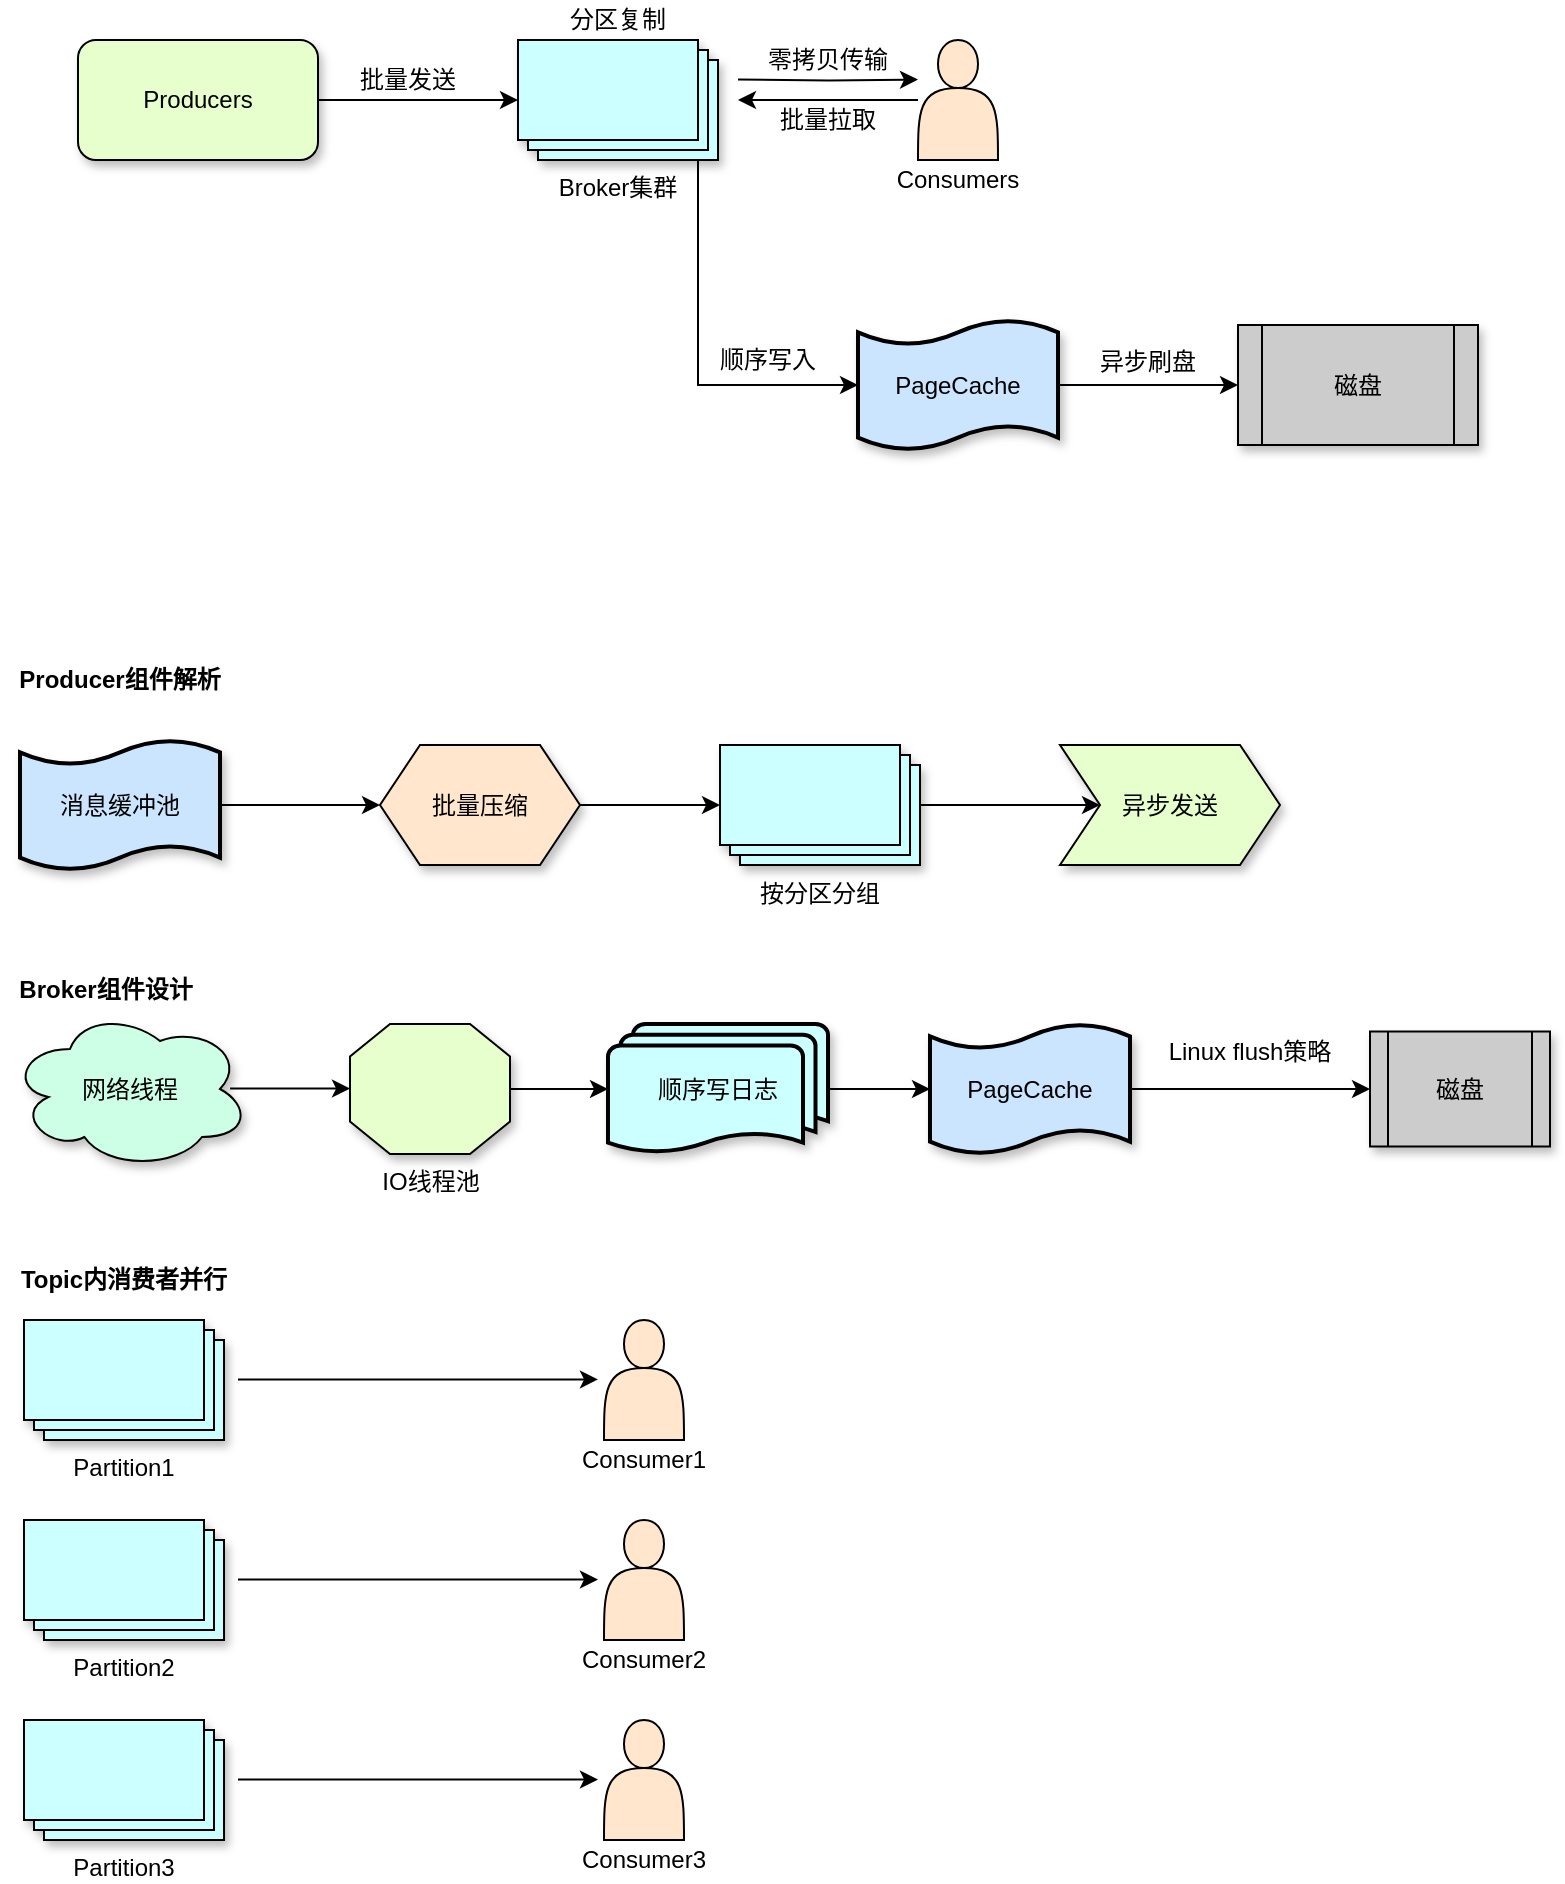 <mxfile version="28.0.7">
  <diagram name="第 1 页" id="rlAudVQ4h7Or6-Ryqs-e">
    <mxGraphModel dx="1479" dy="719" grid="1" gridSize="10" guides="1" tooltips="1" connect="1" arrows="1" fold="1" page="1" pageScale="1" pageWidth="827" pageHeight="1169" math="0" shadow="0">
      <root>
        <mxCell id="0" />
        <mxCell id="1" parent="0" />
        <mxCell id="WnlR4y82hD0AbVqCJ0Hk-26" value="" style="group" parent="1" vertex="1" connectable="0">
          <mxGeometry x="64" y="100" width="700" height="230" as="geometry" />
        </mxCell>
        <mxCell id="WnlR4y82hD0AbVqCJ0Hk-10" style="edgeStyle=orthogonalEdgeStyle;rounded=0;orthogonalLoop=1;jettySize=auto;html=1;" parent="WnlR4y82hD0AbVqCJ0Hk-26" source="WnlR4y82hD0AbVqCJ0Hk-3" target="WnlR4y82hD0AbVqCJ0Hk-4" edge="1">
          <mxGeometry relative="1" as="geometry" />
        </mxCell>
        <mxCell id="WnlR4y82hD0AbVqCJ0Hk-3" value="Producers" style="rounded=1;whiteSpace=wrap;html=1;shadow=1;fillColor=#E6FFCC;" parent="WnlR4y82hD0AbVqCJ0Hk-26" vertex="1">
          <mxGeometry y="20" width="120" height="60" as="geometry" />
        </mxCell>
        <mxCell id="WnlR4y82hD0AbVqCJ0Hk-4" value="Broker集群" style="verticalLabelPosition=bottom;verticalAlign=top;html=1;shape=mxgraph.basic.layered_rect;dx=10;outlineConnect=0;whiteSpace=wrap;shadow=1;fillColor=#CCFFFF;" parent="WnlR4y82hD0AbVqCJ0Hk-26" vertex="1">
          <mxGeometry x="220" y="20" width="100" height="60" as="geometry" />
        </mxCell>
        <mxCell id="WnlR4y82hD0AbVqCJ0Hk-5" value="" style="shape=actor;whiteSpace=wrap;html=1;fillColor=#FFE6CC;" parent="WnlR4y82hD0AbVqCJ0Hk-26" vertex="1">
          <mxGeometry x="420" y="20" width="40" height="60" as="geometry" />
        </mxCell>
        <mxCell id="WnlR4y82hD0AbVqCJ0Hk-21" style="edgeStyle=orthogonalEdgeStyle;rounded=0;orthogonalLoop=1;jettySize=auto;html=1;entryX=0;entryY=0.5;entryDx=0;entryDy=0;" parent="WnlR4y82hD0AbVqCJ0Hk-26" source="WnlR4y82hD0AbVqCJ0Hk-6" edge="1">
          <mxGeometry relative="1" as="geometry">
            <mxPoint x="580" y="192.5" as="targetPoint" />
          </mxGeometry>
        </mxCell>
        <mxCell id="WnlR4y82hD0AbVqCJ0Hk-6" value="PageCache" style="shape=tape;whiteSpace=wrap;html=1;strokeWidth=2;size=0.19;shadow=1;fillColor=#CCE5FF;" parent="WnlR4y82hD0AbVqCJ0Hk-26" vertex="1">
          <mxGeometry x="390" y="160" width="100" height="65" as="geometry" />
        </mxCell>
        <mxCell id="WnlR4y82hD0AbVqCJ0Hk-11" value="批量发送" style="text;strokeColor=none;align=center;fillColor=none;html=1;verticalAlign=middle;whiteSpace=wrap;rounded=0;" parent="WnlR4y82hD0AbVqCJ0Hk-26" vertex="1">
          <mxGeometry x="140" y="30" width="50" height="20" as="geometry" />
        </mxCell>
        <mxCell id="WnlR4y82hD0AbVqCJ0Hk-16" value="Consumers" style="text;strokeColor=none;align=center;fillColor=none;html=1;verticalAlign=middle;whiteSpace=wrap;rounded=0;" parent="WnlR4y82hD0AbVqCJ0Hk-26" vertex="1">
          <mxGeometry x="405" y="80" width="70" height="20" as="geometry" />
        </mxCell>
        <mxCell id="WnlR4y82hD0AbVqCJ0Hk-17" value="分区复制" style="text;strokeColor=none;align=center;fillColor=none;html=1;verticalAlign=middle;whiteSpace=wrap;rounded=0;" parent="WnlR4y82hD0AbVqCJ0Hk-26" vertex="1">
          <mxGeometry x="245" width="50" height="20" as="geometry" />
        </mxCell>
        <mxCell id="WnlR4y82hD0AbVqCJ0Hk-19" style="edgeStyle=orthogonalEdgeStyle;rounded=0;orthogonalLoop=1;jettySize=auto;html=1;entryX=0;entryY=0.5;entryDx=0;entryDy=0;entryPerimeter=0;exitX=0;exitY=0;exitDx=100;exitDy=60;exitPerimeter=0;" parent="WnlR4y82hD0AbVqCJ0Hk-26" source="WnlR4y82hD0AbVqCJ0Hk-4" target="WnlR4y82hD0AbVqCJ0Hk-6" edge="1">
          <mxGeometry relative="1" as="geometry">
            <Array as="points">
              <mxPoint x="310" y="80" />
              <mxPoint x="310" y="193" />
            </Array>
          </mxGeometry>
        </mxCell>
        <mxCell id="WnlR4y82hD0AbVqCJ0Hk-20" value="顺序写入" style="text;strokeColor=none;align=center;fillColor=none;html=1;verticalAlign=middle;whiteSpace=wrap;rounded=0;" parent="WnlR4y82hD0AbVqCJ0Hk-26" vertex="1">
          <mxGeometry x="320" y="170" width="50" height="20" as="geometry" />
        </mxCell>
        <mxCell id="WnlR4y82hD0AbVqCJ0Hk-22" value="异步刷盘" style="text;strokeColor=none;align=center;fillColor=none;html=1;verticalAlign=middle;whiteSpace=wrap;rounded=0;" parent="WnlR4y82hD0AbVqCJ0Hk-26" vertex="1">
          <mxGeometry x="510" y="172.5" width="50" height="17.5" as="geometry" />
        </mxCell>
        <mxCell id="WnlR4y82hD0AbVqCJ0Hk-24" value="磁盘" style="shape=process;whiteSpace=wrap;html=1;backgroundOutline=1;shadow=1;fillColor=#CCCCCC;" parent="WnlR4y82hD0AbVqCJ0Hk-26" vertex="1">
          <mxGeometry x="580" y="162.5" width="120" height="60" as="geometry" />
        </mxCell>
        <mxCell id="WnlR4y82hD0AbVqCJ0Hk-25" value="" style="group" parent="WnlR4y82hD0AbVqCJ0Hk-26" vertex="1" connectable="0">
          <mxGeometry x="330" y="20" width="90" height="50" as="geometry" />
        </mxCell>
        <mxCell id="WnlR4y82hD0AbVqCJ0Hk-12" style="edgeStyle=orthogonalEdgeStyle;rounded=0;orthogonalLoop=1;jettySize=auto;html=1;exitX=0;exitY=0;exitDx=100;exitDy=22.5;exitPerimeter=0;" parent="WnlR4y82hD0AbVqCJ0Hk-25" edge="1">
          <mxGeometry relative="1" as="geometry">
            <mxPoint x="90" y="19.8" as="targetPoint" />
            <mxPoint y="19.7" as="sourcePoint" />
          </mxGeometry>
        </mxCell>
        <mxCell id="WnlR4y82hD0AbVqCJ0Hk-13" style="edgeStyle=orthogonalEdgeStyle;rounded=0;orthogonalLoop=1;jettySize=auto;html=1;" parent="WnlR4y82hD0AbVqCJ0Hk-25" edge="1">
          <mxGeometry relative="1" as="geometry">
            <mxPoint x="90" y="30" as="sourcePoint" />
            <mxPoint y="30.0" as="targetPoint" />
            <Array as="points">
              <mxPoint x="40" y="30" />
              <mxPoint x="40" y="30" />
            </Array>
          </mxGeometry>
        </mxCell>
        <mxCell id="WnlR4y82hD0AbVqCJ0Hk-14" value="零拷贝传输" style="text;strokeColor=none;align=center;fillColor=none;html=1;verticalAlign=middle;whiteSpace=wrap;rounded=0;" parent="WnlR4y82hD0AbVqCJ0Hk-25" vertex="1">
          <mxGeometry x="10" width="70" height="20" as="geometry" />
        </mxCell>
        <mxCell id="WnlR4y82hD0AbVqCJ0Hk-15" value="批量拉取" style="text;strokeColor=none;align=center;fillColor=none;html=1;verticalAlign=middle;whiteSpace=wrap;rounded=0;" parent="WnlR4y82hD0AbVqCJ0Hk-25" vertex="1">
          <mxGeometry x="17" y="30" width="56" height="20" as="geometry" />
        </mxCell>
        <mxCell id="WnlR4y82hD0AbVqCJ0Hk-44" value="" style="group" parent="1" vertex="1" connectable="0">
          <mxGeometry x="30" y="430" width="635" height="105" as="geometry" />
        </mxCell>
        <mxCell id="WnlR4y82hD0AbVqCJ0Hk-40" style="edgeStyle=orthogonalEdgeStyle;rounded=0;orthogonalLoop=1;jettySize=auto;html=1;entryX=0;entryY=0.5;entryDx=0;entryDy=0;" parent="WnlR4y82hD0AbVqCJ0Hk-44" source="WnlR4y82hD0AbVqCJ0Hk-30" target="WnlR4y82hD0AbVqCJ0Hk-35" edge="1">
          <mxGeometry relative="1" as="geometry" />
        </mxCell>
        <mxCell id="WnlR4y82hD0AbVqCJ0Hk-30" value="消息缓冲池" style="shape=tape;whiteSpace=wrap;html=1;strokeWidth=2;size=0.19;fillColor=#CCE5FF;shadow=1;" parent="WnlR4y82hD0AbVqCJ0Hk-44" vertex="1">
          <mxGeometry x="5" y="40" width="100" height="65" as="geometry" />
        </mxCell>
        <mxCell id="WnlR4y82hD0AbVqCJ0Hk-41" style="edgeStyle=orthogonalEdgeStyle;rounded=0;orthogonalLoop=1;jettySize=auto;html=1;" parent="WnlR4y82hD0AbVqCJ0Hk-44" source="WnlR4y82hD0AbVqCJ0Hk-35" target="WnlR4y82hD0AbVqCJ0Hk-38" edge="1">
          <mxGeometry relative="1" as="geometry" />
        </mxCell>
        <mxCell id="WnlR4y82hD0AbVqCJ0Hk-35" value="批量压缩" style="shape=hexagon;perimeter=hexagonPerimeter2;whiteSpace=wrap;html=1;fixedSize=1;fillColor=#FFE6CC;shadow=1;" parent="WnlR4y82hD0AbVqCJ0Hk-44" vertex="1">
          <mxGeometry x="185" y="42.5" width="100" height="60" as="geometry" />
        </mxCell>
        <mxCell id="WnlR4y82hD0AbVqCJ0Hk-42" style="edgeStyle=orthogonalEdgeStyle;rounded=0;orthogonalLoop=1;jettySize=auto;html=1;" parent="WnlR4y82hD0AbVqCJ0Hk-44" source="WnlR4y82hD0AbVqCJ0Hk-38" target="WnlR4y82hD0AbVqCJ0Hk-39" edge="1">
          <mxGeometry relative="1" as="geometry" />
        </mxCell>
        <mxCell id="WnlR4y82hD0AbVqCJ0Hk-38" value="按分区分组" style="verticalLabelPosition=bottom;verticalAlign=top;html=1;shape=mxgraph.basic.layered_rect;dx=10;outlineConnect=0;whiteSpace=wrap;fillColor=#CCFFFF;shadow=1;" parent="WnlR4y82hD0AbVqCJ0Hk-44" vertex="1">
          <mxGeometry x="355" y="42.5" width="100" height="60" as="geometry" />
        </mxCell>
        <mxCell id="WnlR4y82hD0AbVqCJ0Hk-39" value="异步发送" style="shape=step;perimeter=stepPerimeter;whiteSpace=wrap;html=1;fixedSize=1;fillColor=#E6FFCC;shadow=1;" parent="WnlR4y82hD0AbVqCJ0Hk-44" vertex="1">
          <mxGeometry x="525" y="42.5" width="110" height="60" as="geometry" />
        </mxCell>
        <mxCell id="WnlR4y82hD0AbVqCJ0Hk-43" value="&lt;b&gt;Producer组件解析&lt;/b&gt;" style="text;strokeColor=none;align=center;fillColor=none;html=1;verticalAlign=middle;whiteSpace=wrap;rounded=0;" parent="WnlR4y82hD0AbVqCJ0Hk-44" vertex="1">
          <mxGeometry width="110" height="20" as="geometry" />
        </mxCell>
        <mxCell id="CIMbJofhmWd3QH-cJI4E-21" value="" style="group" vertex="1" connectable="0" parent="1">
          <mxGeometry x="30" y="730" width="352" height="310" as="geometry" />
        </mxCell>
        <mxCell id="CIMbJofhmWd3QH-cJI4E-14" value="&lt;b&gt;Topic内消费者并行&lt;/b&gt;" style="text;strokeColor=none;align=center;fillColor=none;html=1;verticalAlign=middle;whiteSpace=wrap;rounded=0;" vertex="1" parent="CIMbJofhmWd3QH-cJI4E-21">
          <mxGeometry width="114" height="20" as="geometry" />
        </mxCell>
        <mxCell id="CIMbJofhmWd3QH-cJI4E-20" value="" style="group" vertex="1" connectable="0" parent="CIMbJofhmWd3QH-cJI4E-21">
          <mxGeometry x="7" y="30" width="345" height="280" as="geometry" />
        </mxCell>
        <mxCell id="CIMbJofhmWd3QH-cJI4E-17" style="edgeStyle=orthogonalEdgeStyle;rounded=0;orthogonalLoop=1;jettySize=auto;html=1;" edge="1" parent="CIMbJofhmWd3QH-cJI4E-20">
          <mxGeometry relative="1" as="geometry">
            <mxPoint x="287" y="29.74" as="targetPoint" />
            <mxPoint x="107" y="29.74" as="sourcePoint" />
          </mxGeometry>
        </mxCell>
        <mxCell id="CIMbJofhmWd3QH-cJI4E-1" value="Partition1" style="verticalLabelPosition=bottom;verticalAlign=top;html=1;shape=mxgraph.basic.layered_rect;dx=10;outlineConnect=0;whiteSpace=wrap;shadow=1;fillColor=#CCFFFF;" vertex="1" parent="CIMbJofhmWd3QH-cJI4E-20">
          <mxGeometry width="100" height="60" as="geometry" />
        </mxCell>
        <mxCell id="CIMbJofhmWd3QH-cJI4E-2" value="Partition2" style="verticalLabelPosition=bottom;verticalAlign=top;html=1;shape=mxgraph.basic.layered_rect;dx=10;outlineConnect=0;whiteSpace=wrap;fillColor=#CCFFFF;shadow=1;" vertex="1" parent="CIMbJofhmWd3QH-cJI4E-20">
          <mxGeometry y="100" width="100" height="60" as="geometry" />
        </mxCell>
        <mxCell id="CIMbJofhmWd3QH-cJI4E-3" value="Partition3" style="verticalLabelPosition=bottom;verticalAlign=top;html=1;shape=mxgraph.basic.layered_rect;dx=10;outlineConnect=0;whiteSpace=wrap;fillColor=#CCFFFF;shadow=1;" vertex="1" parent="CIMbJofhmWd3QH-cJI4E-20">
          <mxGeometry y="200" width="100" height="60" as="geometry" />
        </mxCell>
        <mxCell id="CIMbJofhmWd3QH-cJI4E-4" value="" style="shape=actor;whiteSpace=wrap;html=1;fillColor=#FFE6CC;" vertex="1" parent="CIMbJofhmWd3QH-cJI4E-20">
          <mxGeometry x="290" width="40" height="60" as="geometry" />
        </mxCell>
        <mxCell id="CIMbJofhmWd3QH-cJI4E-7" value="Consumer1" style="text;strokeColor=none;align=center;fillColor=none;html=1;verticalAlign=middle;whiteSpace=wrap;rounded=0;" vertex="1" parent="CIMbJofhmWd3QH-cJI4E-20">
          <mxGeometry x="275" y="60" width="70" height="20" as="geometry" />
        </mxCell>
        <mxCell id="CIMbJofhmWd3QH-cJI4E-5" value="" style="shape=actor;whiteSpace=wrap;html=1;fillColor=#FFE6CC;" vertex="1" parent="CIMbJofhmWd3QH-cJI4E-20">
          <mxGeometry x="290" y="100" width="40" height="60" as="geometry" />
        </mxCell>
        <mxCell id="CIMbJofhmWd3QH-cJI4E-8" value="Consumer2" style="text;strokeColor=none;align=center;fillColor=none;html=1;verticalAlign=middle;whiteSpace=wrap;rounded=0;" vertex="1" parent="CIMbJofhmWd3QH-cJI4E-20">
          <mxGeometry x="275" y="160" width="70" height="20" as="geometry" />
        </mxCell>
        <mxCell id="CIMbJofhmWd3QH-cJI4E-6" value="" style="shape=actor;whiteSpace=wrap;html=1;fillColor=#FFE6CC;" vertex="1" parent="CIMbJofhmWd3QH-cJI4E-20">
          <mxGeometry x="290" y="200" width="40" height="60" as="geometry" />
        </mxCell>
        <mxCell id="CIMbJofhmWd3QH-cJI4E-9" value="Consumer3" style="text;strokeColor=none;align=center;fillColor=none;html=1;verticalAlign=middle;whiteSpace=wrap;rounded=0;" vertex="1" parent="CIMbJofhmWd3QH-cJI4E-20">
          <mxGeometry x="275" y="260" width="70" height="20" as="geometry" />
        </mxCell>
        <mxCell id="CIMbJofhmWd3QH-cJI4E-18" style="edgeStyle=orthogonalEdgeStyle;rounded=0;orthogonalLoop=1;jettySize=auto;html=1;" edge="1" parent="CIMbJofhmWd3QH-cJI4E-20">
          <mxGeometry relative="1" as="geometry">
            <mxPoint x="287" y="129.76" as="targetPoint" />
            <mxPoint x="107" y="129.76" as="sourcePoint" />
          </mxGeometry>
        </mxCell>
        <mxCell id="CIMbJofhmWd3QH-cJI4E-19" style="edgeStyle=orthogonalEdgeStyle;rounded=0;orthogonalLoop=1;jettySize=auto;html=1;" edge="1" parent="CIMbJofhmWd3QH-cJI4E-20">
          <mxGeometry relative="1" as="geometry">
            <mxPoint x="287" y="229.76" as="targetPoint" />
            <mxPoint x="107" y="229.76" as="sourcePoint" />
          </mxGeometry>
        </mxCell>
        <mxCell id="CIMbJofhmWd3QH-cJI4E-22" value="" style="group" vertex="1" connectable="0" parent="1">
          <mxGeometry x="30" y="584.5" width="770" height="100" as="geometry" />
        </mxCell>
        <mxCell id="WnlR4y82hD0AbVqCJ0Hk-60" value="" style="group" parent="CIMbJofhmWd3QH-cJI4E-22" vertex="1" connectable="0">
          <mxGeometry y="20" width="770" height="80" as="geometry" />
        </mxCell>
        <mxCell id="WnlR4y82hD0AbVqCJ0Hk-47" value="网络线程" style="ellipse;shape=cloud;whiteSpace=wrap;html=1;shadow=1;fillColor=#CCFFE6;" parent="WnlR4y82hD0AbVqCJ0Hk-60" vertex="1">
          <mxGeometry width="120" height="80" as="geometry" />
        </mxCell>
        <mxCell id="WnlR4y82hD0AbVqCJ0Hk-48" value="顺序写日志" style="strokeWidth=2;html=1;shape=mxgraph.flowchart.multi-document;whiteSpace=wrap;shadow=1;fillColor=#CCFFFF;" parent="WnlR4y82hD0AbVqCJ0Hk-60" vertex="1">
          <mxGeometry x="299" y="7.5" width="110" height="65" as="geometry" />
        </mxCell>
        <mxCell id="WnlR4y82hD0AbVqCJ0Hk-56" style="edgeStyle=orthogonalEdgeStyle;rounded=0;orthogonalLoop=1;jettySize=auto;html=1;entryX=0;entryY=0.5;entryDx=0;entryDy=0;" parent="WnlR4y82hD0AbVqCJ0Hk-60" source="WnlR4y82hD0AbVqCJ0Hk-49" target="WnlR4y82hD0AbVqCJ0Hk-50" edge="1">
          <mxGeometry relative="1" as="geometry" />
        </mxCell>
        <mxCell id="WnlR4y82hD0AbVqCJ0Hk-49" value="PageCache" style="shape=tape;whiteSpace=wrap;html=1;strokeWidth=2;size=0.19;shadow=1;fillColor=#CCE5FF;" parent="WnlR4y82hD0AbVqCJ0Hk-60" vertex="1">
          <mxGeometry x="460" y="7.5" width="100" height="65" as="geometry" />
        </mxCell>
        <mxCell id="WnlR4y82hD0AbVqCJ0Hk-50" value="磁盘" style="shape=process;whiteSpace=wrap;html=1;backgroundOutline=1;shadow=1;fillColor=#CCCCCC;" parent="WnlR4y82hD0AbVqCJ0Hk-60" vertex="1">
          <mxGeometry x="680" y="11.25" width="90" height="57.5" as="geometry" />
        </mxCell>
        <mxCell id="WnlR4y82hD0AbVqCJ0Hk-52" value="IO线程池" style="verticalLabelPosition=bottom;verticalAlign=top;html=1;shape=mxgraph.basic.polygon;polyCoords=[[0.25,0],[0.75,0],[1,0.25],[1,0.75],[0.75,1],[0.25,1],[0,0.75],[0,0.25]];polyline=0;shadow=1;fillColor=#E6FFCC;" parent="WnlR4y82hD0AbVqCJ0Hk-60" vertex="1">
          <mxGeometry x="170" y="7.5" width="80" height="65" as="geometry" />
        </mxCell>
        <mxCell id="WnlR4y82hD0AbVqCJ0Hk-53" style="edgeStyle=orthogonalEdgeStyle;rounded=0;orthogonalLoop=1;jettySize=auto;html=1;entryX=0;entryY=0.5;entryDx=0;entryDy=0;entryPerimeter=0;exitX=0.917;exitY=0.497;exitDx=0;exitDy=0;exitPerimeter=0;" parent="WnlR4y82hD0AbVqCJ0Hk-60" source="WnlR4y82hD0AbVqCJ0Hk-47" edge="1">
          <mxGeometry relative="1" as="geometry">
            <mxPoint x="120" y="39.8" as="sourcePoint" />
            <mxPoint x="170" y="39.8" as="targetPoint" />
          </mxGeometry>
        </mxCell>
        <mxCell id="WnlR4y82hD0AbVqCJ0Hk-54" style="edgeStyle=orthogonalEdgeStyle;rounded=0;orthogonalLoop=1;jettySize=auto;html=1;entryX=0;entryY=0.5;entryDx=0;entryDy=0;entryPerimeter=0;" parent="WnlR4y82hD0AbVqCJ0Hk-60" source="WnlR4y82hD0AbVqCJ0Hk-52" target="WnlR4y82hD0AbVqCJ0Hk-48" edge="1">
          <mxGeometry relative="1" as="geometry" />
        </mxCell>
        <mxCell id="WnlR4y82hD0AbVqCJ0Hk-55" style="edgeStyle=orthogonalEdgeStyle;rounded=0;orthogonalLoop=1;jettySize=auto;html=1;entryX=0;entryY=0.5;entryDx=0;entryDy=0;entryPerimeter=0;" parent="WnlR4y82hD0AbVqCJ0Hk-60" source="WnlR4y82hD0AbVqCJ0Hk-48" target="WnlR4y82hD0AbVqCJ0Hk-49" edge="1">
          <mxGeometry relative="1" as="geometry" />
        </mxCell>
        <mxCell id="WnlR4y82hD0AbVqCJ0Hk-57" value="Linux flush策略" style="text;strokeColor=none;align=center;fillColor=none;html=1;verticalAlign=middle;whiteSpace=wrap;rounded=0;" parent="WnlR4y82hD0AbVqCJ0Hk-60" vertex="1">
          <mxGeometry x="575" y="11.25" width="90" height="20" as="geometry" />
        </mxCell>
        <mxCell id="WnlR4y82hD0AbVqCJ0Hk-59" value="&lt;b&gt;Broker组件设计&lt;/b&gt;" style="text;strokeColor=none;align=center;fillColor=none;html=1;verticalAlign=middle;whiteSpace=wrap;rounded=0;" parent="CIMbJofhmWd3QH-cJI4E-22" vertex="1">
          <mxGeometry width="96" height="20" as="geometry" />
        </mxCell>
      </root>
    </mxGraphModel>
  </diagram>
</mxfile>
